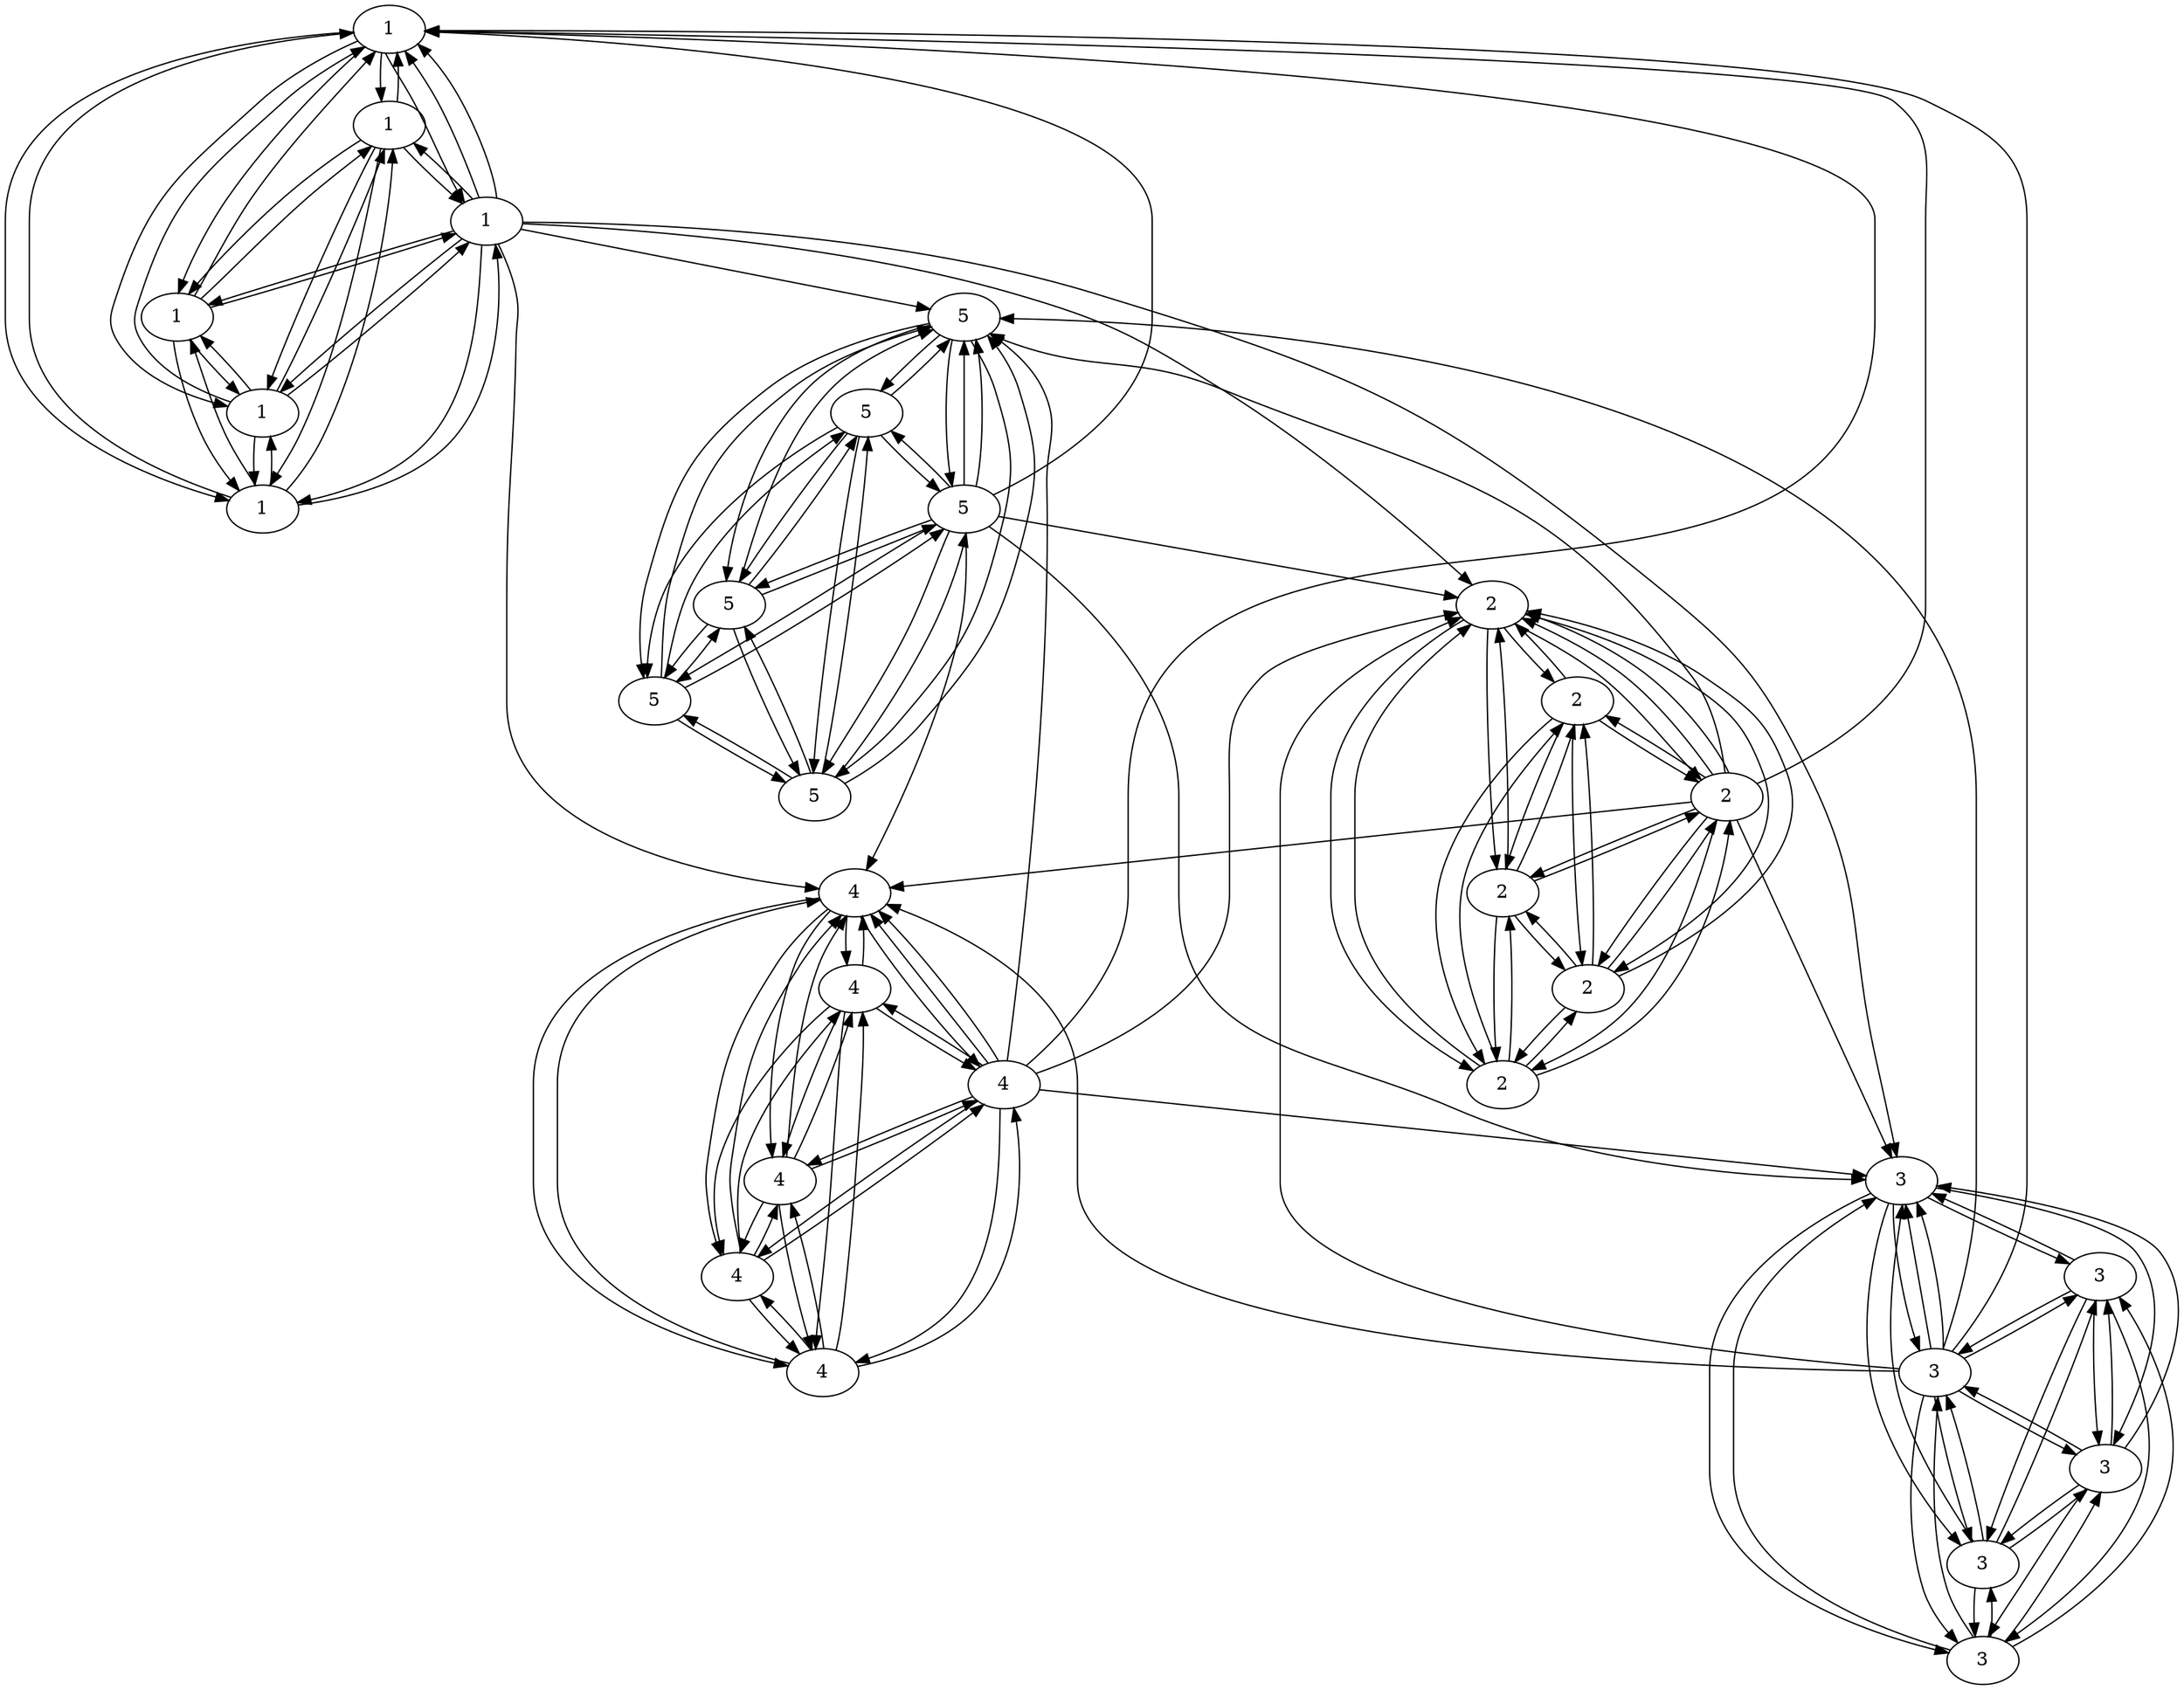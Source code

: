 digraph causal
{
	0 [label="1"]	
	1 [label="1"]	
	2 [label="1"]	
	3 [label="1"]	
	4 [label="1"]	
	5 [label="1"]	
	6 [label="2"]	
	7 [label="2"]	
	8 [label="2"]	
	9 [label="2"]	
	10 [label="2"]	
	11 [label="2"]	
	12 [label="3"]	
	13 [label="3"]	
	14 [label="3"]	
	15 [label="3"]	
	16 [label="3"]	
	17 [label="3"]	
	18 [label="4"]	
	19 [label="4"]	
	20 [label="4"]	
	21 [label="4"]	
	22 [label="4"]	
	23 [label="4"]	
	24 [label="5"]	
	25 [label="5"]	
	26 [label="5"]	
	27 [label="5"]	
	28 [label="5"]	
	29 [label="5"]	
	29 -> 0
	29 -> 6
	29 -> 12
	29 -> 18
	29 -> 24
	5 -> 0
	5 -> 6
	5 -> 12
	5 -> 18
	5 -> 24
	11 -> 0
	11 -> 6
	11 -> 12
	11 -> 18
	11 -> 24
	17 -> 0
	17 -> 6
	17 -> 12
	17 -> 18
	17 -> 24
	23 -> 0
	23 -> 6
	23 -> 12
	23 -> 18
	23 -> 24
	0 -> 1
	0 -> 2
	0 -> 3
	0 -> 4
	0 -> 5
	1 -> 0
	1 -> 2
	1 -> 3
	1 -> 4
	1 -> 5
	2 -> 0
	2 -> 1
	2 -> 3
	2 -> 4
	2 -> 5
	3 -> 0
	3 -> 1
	3 -> 2
	3 -> 4
	3 -> 5
	4 -> 0
	4 -> 1
	4 -> 2
	4 -> 3
	4 -> 5
	5 -> 0
	5 -> 1
	5 -> 2
	5 -> 3
	5 -> 4
	6 -> 7
	6 -> 8
	6 -> 9
	6 -> 10
	6 -> 11
	7 -> 6
	7 -> 8
	7 -> 9
	7 -> 10
	7 -> 11
	8 -> 6
	8 -> 7
	8 -> 9
	8 -> 10
	8 -> 11
	9 -> 6
	9 -> 7
	9 -> 8
	9 -> 10
	9 -> 11
	10 -> 6
	10 -> 7
	10 -> 8
	10 -> 9
	10 -> 11
	11 -> 6
	11 -> 7
	11 -> 8
	11 -> 9
	11 -> 10
	12 -> 13
	12 -> 14
	12 -> 15
	12 -> 16
	12 -> 17
	13 -> 12
	13 -> 14
	13 -> 15
	13 -> 16
	13 -> 17
	14 -> 12
	14 -> 13
	14 -> 15
	14 -> 16
	14 -> 17
	15 -> 12
	15 -> 13
	15 -> 14
	15 -> 16
	15 -> 17
	16 -> 12
	16 -> 13
	16 -> 14
	16 -> 15
	16 -> 17
	17 -> 12
	17 -> 13
	17 -> 14
	17 -> 15
	17 -> 16
	18 -> 19
	18 -> 20
	18 -> 21
	18 -> 22
	18 -> 23
	19 -> 18
	19 -> 20
	19 -> 21
	19 -> 22
	19 -> 23
	20 -> 18
	20 -> 19
	20 -> 21
	20 -> 22
	20 -> 23
	21 -> 18
	21 -> 19
	21 -> 20
	21 -> 22
	21 -> 23
	22 -> 18
	22 -> 19
	22 -> 20
	22 -> 21
	22 -> 23
	23 -> 18
	23 -> 19
	23 -> 20
	23 -> 21
	23 -> 22
	24 -> 25
	24 -> 26
	24 -> 27
	24 -> 28
	24 -> 29
	25 -> 24
	25 -> 26
	25 -> 27
	25 -> 28
	25 -> 29
	26 -> 24
	26 -> 25
	26 -> 27
	26 -> 28
	26 -> 29
	27 -> 24
	27 -> 25
	27 -> 26
	27 -> 28
	27 -> 29
	28 -> 24
	28 -> 25
	28 -> 26
	28 -> 27
	28 -> 29
	29 -> 24
	29 -> 25
	29 -> 26
	29 -> 27
	29 -> 28
}
